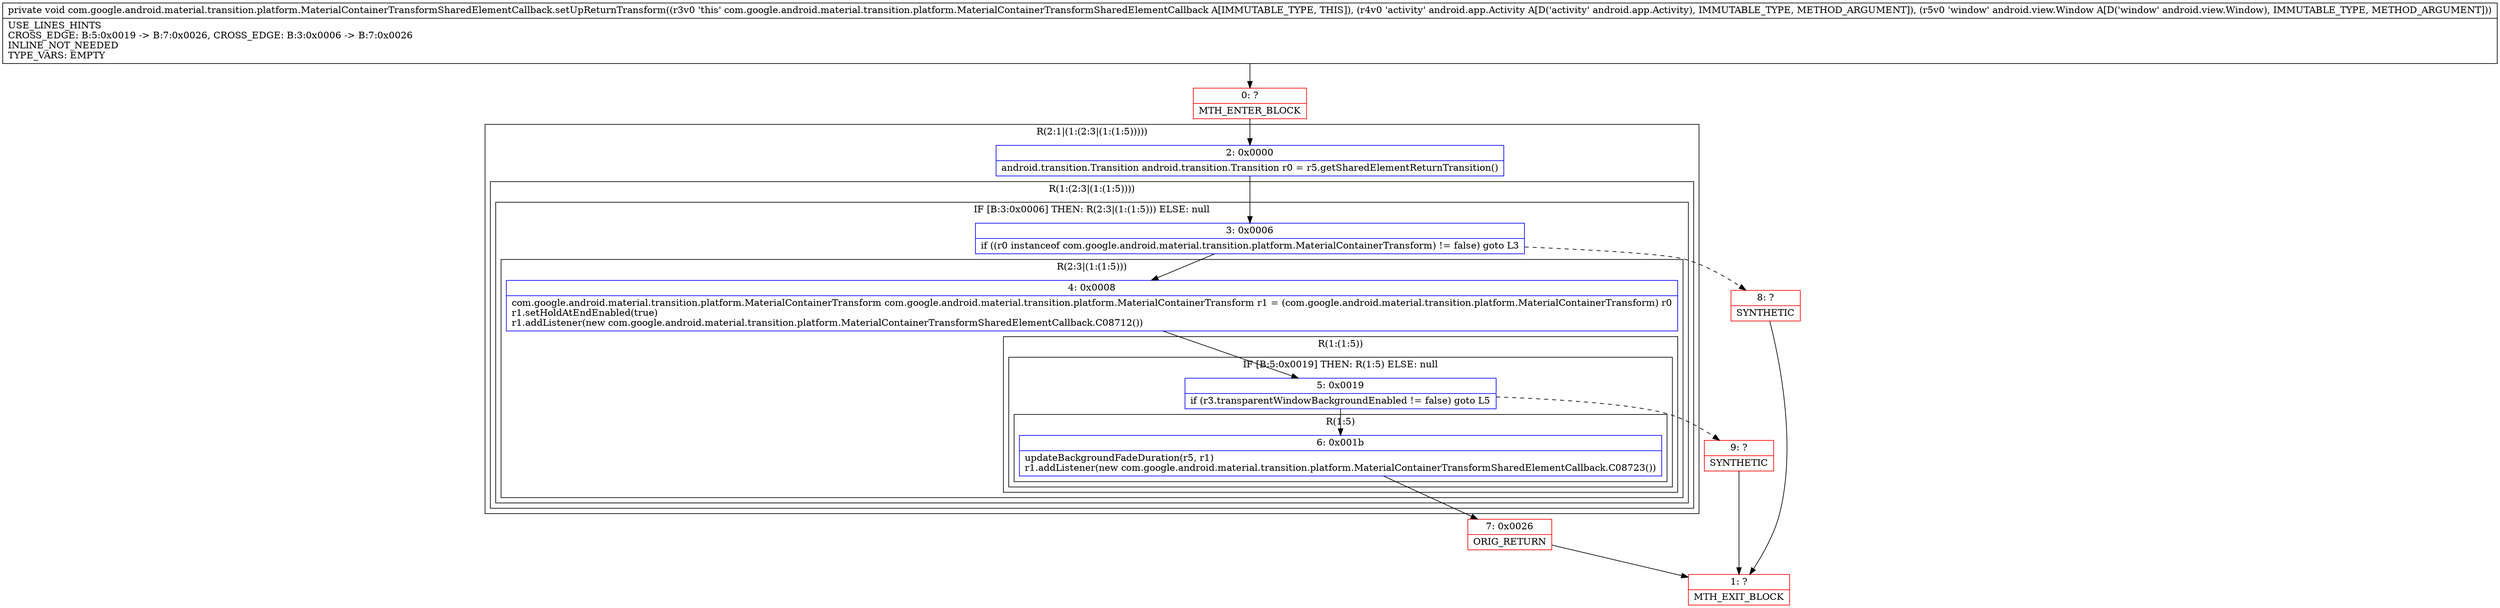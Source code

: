 digraph "CFG forcom.google.android.material.transition.platform.MaterialContainerTransformSharedElementCallback.setUpReturnTransform(Landroid\/app\/Activity;Landroid\/view\/Window;)V" {
subgraph cluster_Region_1984461873 {
label = "R(2:1|(1:(2:3|(1:(1:5)))))";
node [shape=record,color=blue];
Node_2 [shape=record,label="{2\:\ 0x0000|android.transition.Transition android.transition.Transition r0 = r5.getSharedElementReturnTransition()\l}"];
subgraph cluster_Region_423609258 {
label = "R(1:(2:3|(1:(1:5))))";
node [shape=record,color=blue];
subgraph cluster_IfRegion_1007623999 {
label = "IF [B:3:0x0006] THEN: R(2:3|(1:(1:5))) ELSE: null";
node [shape=record,color=blue];
Node_3 [shape=record,label="{3\:\ 0x0006|if ((r0 instanceof com.google.android.material.transition.platform.MaterialContainerTransform) != false) goto L3\l}"];
subgraph cluster_Region_58362297 {
label = "R(2:3|(1:(1:5)))";
node [shape=record,color=blue];
Node_4 [shape=record,label="{4\:\ 0x0008|com.google.android.material.transition.platform.MaterialContainerTransform com.google.android.material.transition.platform.MaterialContainerTransform r1 = (com.google.android.material.transition.platform.MaterialContainerTransform) r0\lr1.setHoldAtEndEnabled(true)\lr1.addListener(new com.google.android.material.transition.platform.MaterialContainerTransformSharedElementCallback.C08712())\l}"];
subgraph cluster_Region_379388344 {
label = "R(1:(1:5))";
node [shape=record,color=blue];
subgraph cluster_IfRegion_1891103982 {
label = "IF [B:5:0x0019] THEN: R(1:5) ELSE: null";
node [shape=record,color=blue];
Node_5 [shape=record,label="{5\:\ 0x0019|if (r3.transparentWindowBackgroundEnabled != false) goto L5\l}"];
subgraph cluster_Region_1786172718 {
label = "R(1:5)";
node [shape=record,color=blue];
Node_6 [shape=record,label="{6\:\ 0x001b|updateBackgroundFadeDuration(r5, r1)\lr1.addListener(new com.google.android.material.transition.platform.MaterialContainerTransformSharedElementCallback.C08723())\l}"];
}
}
}
}
}
}
}
Node_0 [shape=record,color=red,label="{0\:\ ?|MTH_ENTER_BLOCK\l}"];
Node_7 [shape=record,color=red,label="{7\:\ 0x0026|ORIG_RETURN\l}"];
Node_1 [shape=record,color=red,label="{1\:\ ?|MTH_EXIT_BLOCK\l}"];
Node_9 [shape=record,color=red,label="{9\:\ ?|SYNTHETIC\l}"];
Node_8 [shape=record,color=red,label="{8\:\ ?|SYNTHETIC\l}"];
MethodNode[shape=record,label="{private void com.google.android.material.transition.platform.MaterialContainerTransformSharedElementCallback.setUpReturnTransform((r3v0 'this' com.google.android.material.transition.platform.MaterialContainerTransformSharedElementCallback A[IMMUTABLE_TYPE, THIS]), (r4v0 'activity' android.app.Activity A[D('activity' android.app.Activity), IMMUTABLE_TYPE, METHOD_ARGUMENT]), (r5v0 'window' android.view.Window A[D('window' android.view.Window), IMMUTABLE_TYPE, METHOD_ARGUMENT]))  | USE_LINES_HINTS\lCROSS_EDGE: B:5:0x0019 \-\> B:7:0x0026, CROSS_EDGE: B:3:0x0006 \-\> B:7:0x0026\lINLINE_NOT_NEEDED\lTYPE_VARS: EMPTY\l}"];
MethodNode -> Node_0;Node_2 -> Node_3;
Node_3 -> Node_4;
Node_3 -> Node_8[style=dashed];
Node_4 -> Node_5;
Node_5 -> Node_6;
Node_5 -> Node_9[style=dashed];
Node_6 -> Node_7;
Node_0 -> Node_2;
Node_7 -> Node_1;
Node_9 -> Node_1;
Node_8 -> Node_1;
}

